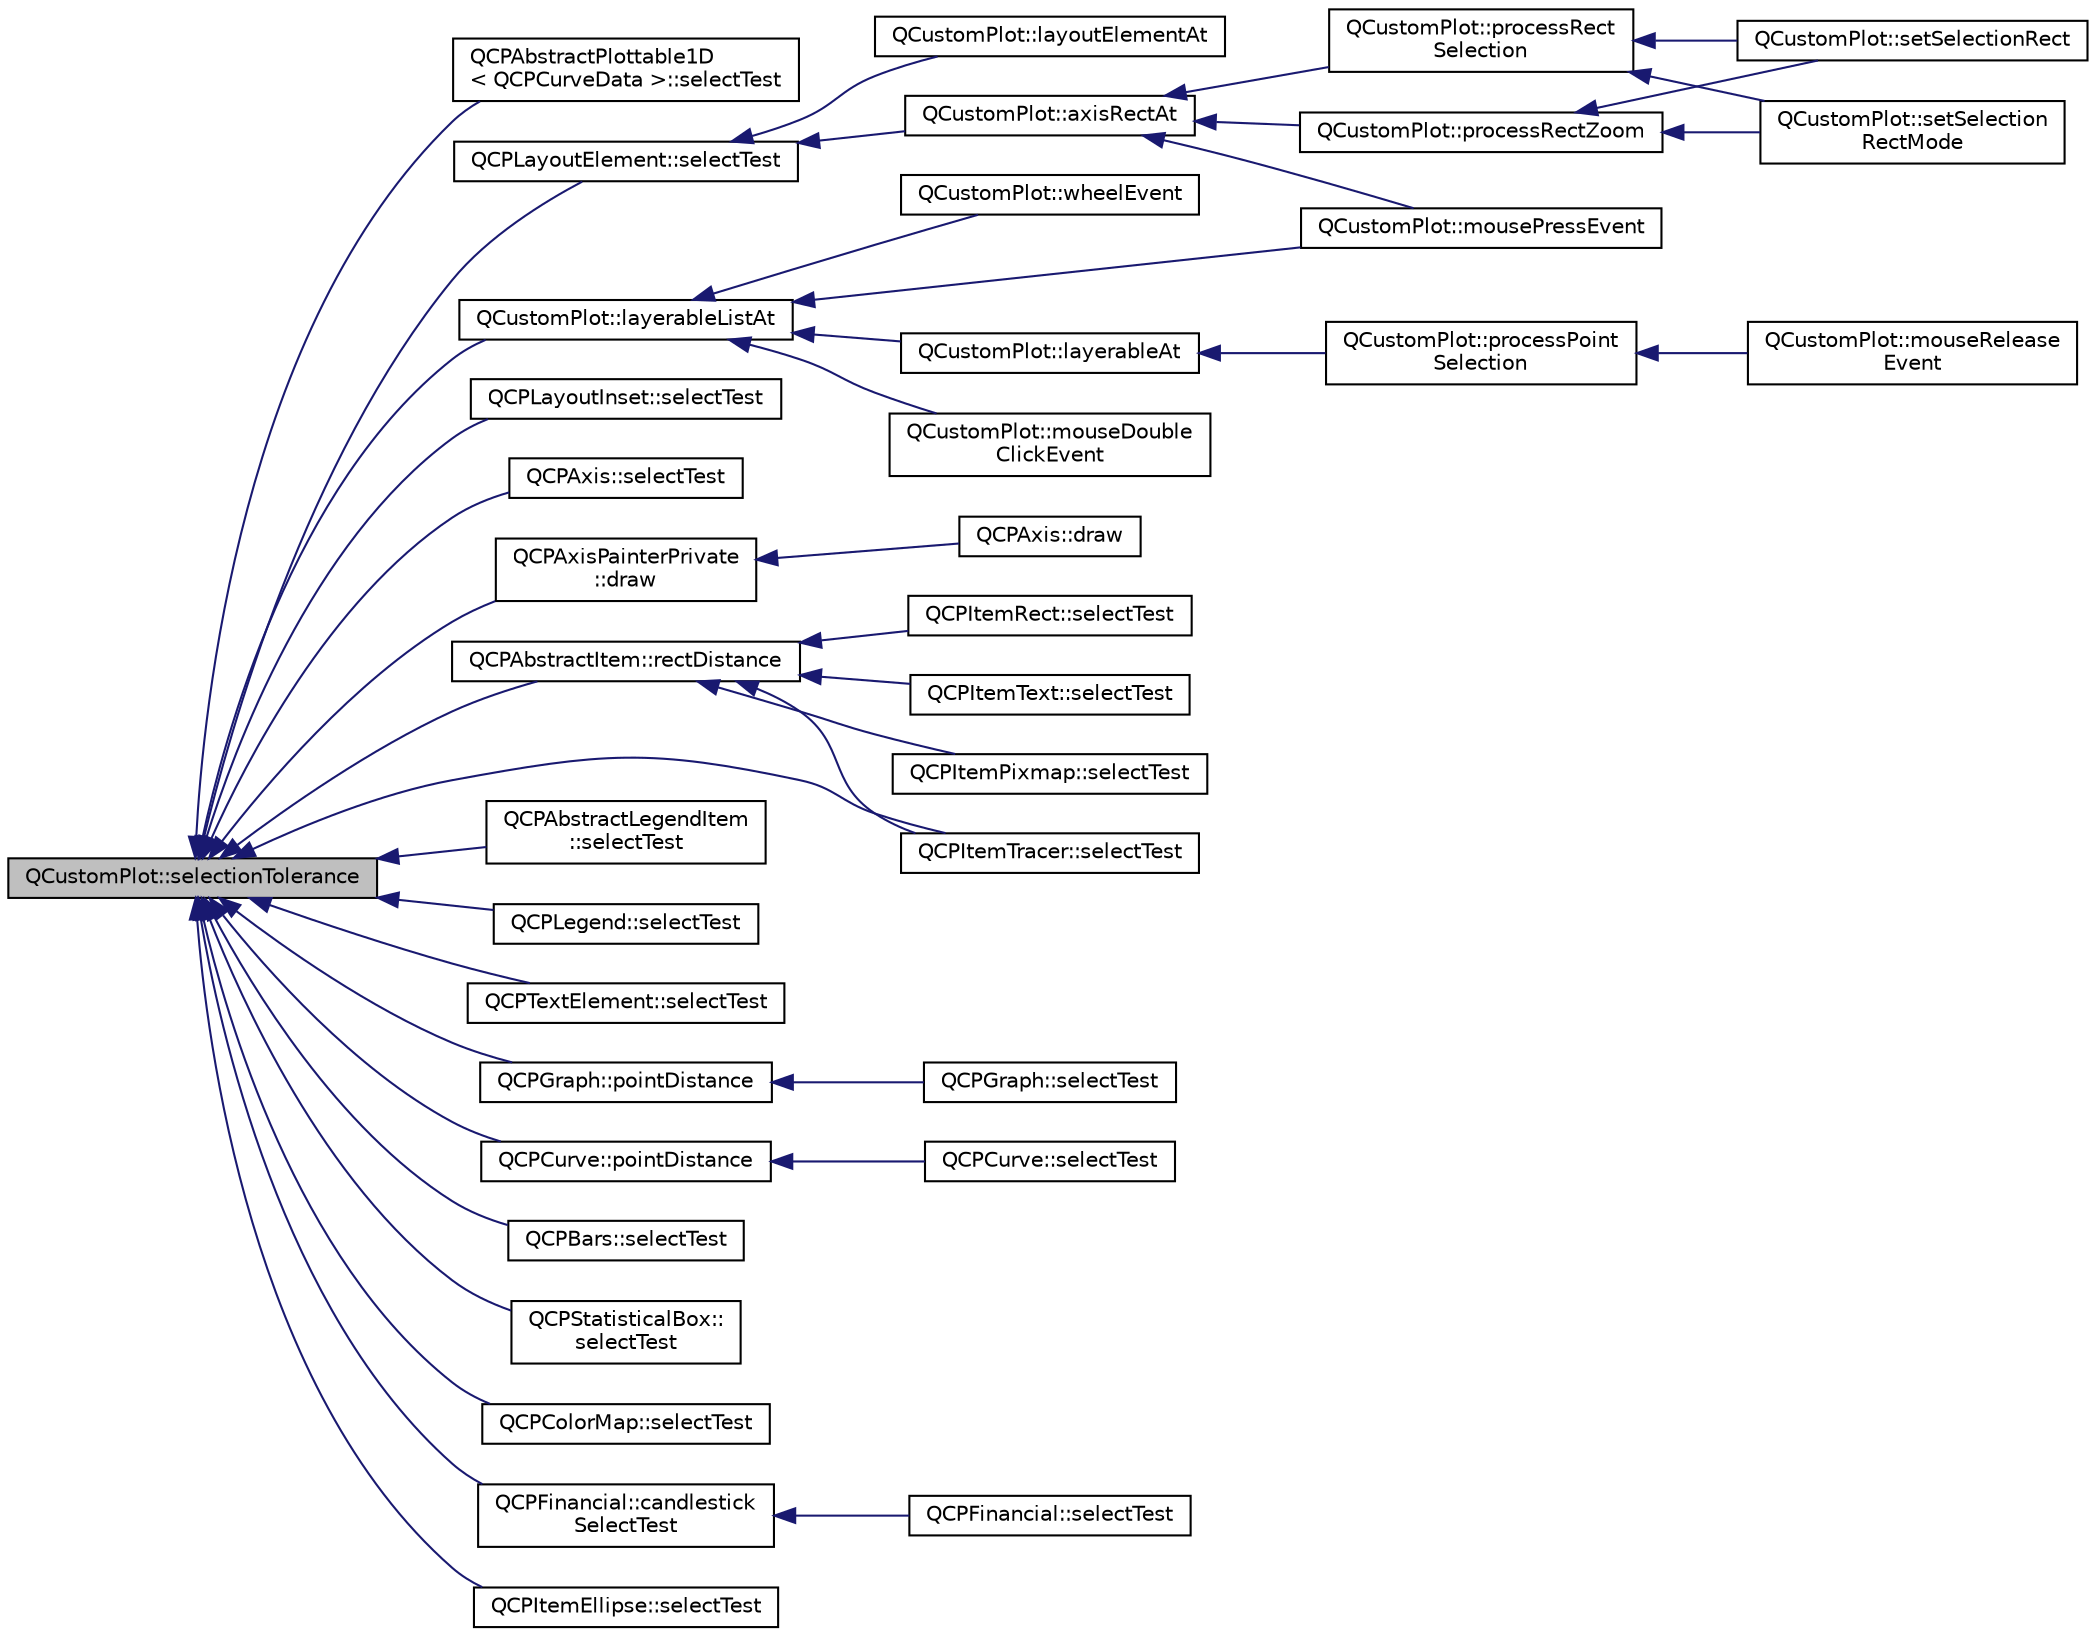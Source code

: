 digraph "QCustomPlot::selectionTolerance"
{
  edge [fontname="Helvetica",fontsize="10",labelfontname="Helvetica",labelfontsize="10"];
  node [fontname="Helvetica",fontsize="10",shape=record];
  rankdir="LR";
  Node1198 [label="QCustomPlot::selectionTolerance",height=0.2,width=0.4,color="black", fillcolor="grey75", style="filled", fontcolor="black"];
  Node1198 -> Node1199 [dir="back",color="midnightblue",fontsize="10",style="solid",fontname="Helvetica"];
  Node1199 [label="QCPAbstractPlottable1D\l\< QCPCurveData \>::selectTest",height=0.2,width=0.4,color="black", fillcolor="white", style="filled",URL="$class_q_c_p_abstract_plottable1_d.html#a4611b43bcb6441b2154eb4f4e0a33db2"];
  Node1198 -> Node1200 [dir="back",color="midnightblue",fontsize="10",style="solid",fontname="Helvetica"];
  Node1200 [label="QCPLayoutElement::selectTest",height=0.2,width=0.4,color="black", fillcolor="white", style="filled",URL="$class_q_c_p_layout_element.html#ae97f483cccedadbf18ea4525ef240ee4"];
  Node1200 -> Node1201 [dir="back",color="midnightblue",fontsize="10",style="solid",fontname="Helvetica"];
  Node1201 [label="QCustomPlot::layoutElementAt",height=0.2,width=0.4,color="black", fillcolor="white", style="filled",URL="$class_q_custom_plot.html#afaa1d304e0287d140fd238e90889ef3c"];
  Node1200 -> Node1202 [dir="back",color="midnightblue",fontsize="10",style="solid",fontname="Helvetica"];
  Node1202 [label="QCustomPlot::axisRectAt",height=0.2,width=0.4,color="black", fillcolor="white", style="filled",URL="$class_q_custom_plot.html#a4a08842fc3e9ba6bed83aa410c5c5ba5"];
  Node1202 -> Node1203 [dir="back",color="midnightblue",fontsize="10",style="solid",fontname="Helvetica"];
  Node1203 [label="QCustomPlot::mousePressEvent",height=0.2,width=0.4,color="black", fillcolor="white", style="filled",URL="$class_q_custom_plot.html#aac0a7296a6031dc667c01c1abd4ecc6b"];
  Node1202 -> Node1204 [dir="back",color="midnightblue",fontsize="10",style="solid",fontname="Helvetica"];
  Node1204 [label="QCustomPlot::processRect\lSelection",height=0.2,width=0.4,color="black", fillcolor="white", style="filled",URL="$class_q_custom_plot.html#ac10849411e1d0e858ea7f29c8ade364c"];
  Node1204 -> Node1205 [dir="back",color="midnightblue",fontsize="10",style="solid",fontname="Helvetica"];
  Node1205 [label="QCustomPlot::setSelection\lRectMode",height=0.2,width=0.4,color="black", fillcolor="white", style="filled",URL="$class_q_custom_plot.html#a810ef958ebe84db661c7288b526c0deb"];
  Node1204 -> Node1206 [dir="back",color="midnightblue",fontsize="10",style="solid",fontname="Helvetica"];
  Node1206 [label="QCustomPlot::setSelectionRect",height=0.2,width=0.4,color="black", fillcolor="white", style="filled",URL="$class_q_custom_plot.html#a0c09f96df15faa4799ad7051bb16cf33"];
  Node1202 -> Node1207 [dir="back",color="midnightblue",fontsize="10",style="solid",fontname="Helvetica"];
  Node1207 [label="QCustomPlot::processRectZoom",height=0.2,width=0.4,color="black", fillcolor="white", style="filled",URL="$class_q_custom_plot.html#a5508a207dcc279f316142f96d984bba3"];
  Node1207 -> Node1205 [dir="back",color="midnightblue",fontsize="10",style="solid",fontname="Helvetica"];
  Node1207 -> Node1206 [dir="back",color="midnightblue",fontsize="10",style="solid",fontname="Helvetica"];
  Node1198 -> Node1208 [dir="back",color="midnightblue",fontsize="10",style="solid",fontname="Helvetica"];
  Node1208 [label="QCPLayoutInset::selectTest",height=0.2,width=0.4,color="black", fillcolor="white", style="filled",URL="$class_q_c_p_layout_inset.html#a2eeef7ea1b8340e7c7c2e2fc229df5ea"];
  Node1198 -> Node1209 [dir="back",color="midnightblue",fontsize="10",style="solid",fontname="Helvetica"];
  Node1209 [label="QCPAxis::selectTest",height=0.2,width=0.4,color="black", fillcolor="white", style="filled",URL="$class_q_c_p_axis.html#a63b7103c57fe9acfbce164334ea837f8"];
  Node1198 -> Node1210 [dir="back",color="midnightblue",fontsize="10",style="solid",fontname="Helvetica"];
  Node1210 [label="QCPAxisPainterPrivate\l::draw",height=0.2,width=0.4,color="black", fillcolor="white", style="filled",URL="$class_q_c_p_axis_painter_private.html#a0207a99bdf9c4f70af20928898ddc2fc"];
  Node1210 -> Node1211 [dir="back",color="midnightblue",fontsize="10",style="solid",fontname="Helvetica"];
  Node1211 [label="QCPAxis::draw",height=0.2,width=0.4,color="black", fillcolor="white", style="filled",URL="$class_q_c_p_axis.html#ac15ebb4225ca5212d8e5fffae481bc9b"];
  Node1198 -> Node1212 [dir="back",color="midnightblue",fontsize="10",style="solid",fontname="Helvetica"];
  Node1212 [label="QCPAbstractItem::rectDistance",height=0.2,width=0.4,color="black", fillcolor="white", style="filled",URL="$class_q_c_p_abstract_item.html#a7dfc2007e36d09b8b5c988a9f06d6a7e"];
  Node1212 -> Node1213 [dir="back",color="midnightblue",fontsize="10",style="solid",fontname="Helvetica"];
  Node1213 [label="QCPItemRect::selectTest",height=0.2,width=0.4,color="black", fillcolor="white", style="filled",URL="$class_q_c_p_item_rect.html#a2e68621b75bae4da6ae0ab2cdd0dd733"];
  Node1212 -> Node1214 [dir="back",color="midnightblue",fontsize="10",style="solid",fontname="Helvetica"];
  Node1214 [label="QCPItemText::selectTest",height=0.2,width=0.4,color="black", fillcolor="white", style="filled",URL="$class_q_c_p_item_text.html#a676aaec10ad3cc4d7d0e4847db04c838"];
  Node1212 -> Node1215 [dir="back",color="midnightblue",fontsize="10",style="solid",fontname="Helvetica"];
  Node1215 [label="QCPItemPixmap::selectTest",height=0.2,width=0.4,color="black", fillcolor="white", style="filled",URL="$class_q_c_p_item_pixmap.html#a65d1ede7bb479b90d40186d083071947"];
  Node1212 -> Node1216 [dir="back",color="midnightblue",fontsize="10",style="solid",fontname="Helvetica"];
  Node1216 [label="QCPItemTracer::selectTest",height=0.2,width=0.4,color="black", fillcolor="white", style="filled",URL="$class_q_c_p_item_tracer.html#a9fd955fea40e977d66f3a9fd5765aec4"];
  Node1198 -> Node1217 [dir="back",color="midnightblue",fontsize="10",style="solid",fontname="Helvetica"];
  Node1217 [label="QCustomPlot::layerableListAt",height=0.2,width=0.4,color="black", fillcolor="white", style="filled",URL="$class_q_custom_plot.html#ac9048589e78e7959d27a2c48c253e159"];
  Node1217 -> Node1218 [dir="back",color="midnightblue",fontsize="10",style="solid",fontname="Helvetica"];
  Node1218 [label="QCustomPlot::mouseDouble\lClickEvent",height=0.2,width=0.4,color="black", fillcolor="white", style="filled",URL="$class_q_custom_plot.html#a344075e6e80ed6d575c79b81694abb8a"];
  Node1217 -> Node1203 [dir="back",color="midnightblue",fontsize="10",style="solid",fontname="Helvetica"];
  Node1217 -> Node1219 [dir="back",color="midnightblue",fontsize="10",style="solid",fontname="Helvetica"];
  Node1219 [label="QCustomPlot::wheelEvent",height=0.2,width=0.4,color="black", fillcolor="white", style="filled",URL="$class_q_custom_plot.html#a7848c9ac8be60bbd8fcea9b53be543c5"];
  Node1217 -> Node1220 [dir="back",color="midnightblue",fontsize="10",style="solid",fontname="Helvetica"];
  Node1220 [label="QCustomPlot::layerableAt",height=0.2,width=0.4,color="black", fillcolor="white", style="filled",URL="$class_q_custom_plot.html#a12536fa6d5deb34ec620acb5134ca82a"];
  Node1220 -> Node1221 [dir="back",color="midnightblue",fontsize="10",style="solid",fontname="Helvetica"];
  Node1221 [label="QCustomPlot::processPoint\lSelection",height=0.2,width=0.4,color="black", fillcolor="white", style="filled",URL="$class_q_custom_plot.html#ac13c10fff6613e3e80e13c787b010838"];
  Node1221 -> Node1222 [dir="back",color="midnightblue",fontsize="10",style="solid",fontname="Helvetica"];
  Node1222 [label="QCustomPlot::mouseRelease\lEvent",height=0.2,width=0.4,color="black", fillcolor="white", style="filled",URL="$class_q_custom_plot.html#adc24846f52199e5a9bc35c387a6ce68d"];
  Node1198 -> Node1223 [dir="back",color="midnightblue",fontsize="10",style="solid",fontname="Helvetica"];
  Node1223 [label="QCPAbstractLegendItem\l::selectTest",height=0.2,width=0.4,color="black", fillcolor="white", style="filled",URL="$class_q_c_p_abstract_legend_item.html#a80ec112a6608fc39dbed56239849b187"];
  Node1198 -> Node1224 [dir="back",color="midnightblue",fontsize="10",style="solid",fontname="Helvetica"];
  Node1224 [label="QCPLegend::selectTest",height=0.2,width=0.4,color="black", fillcolor="white", style="filled",URL="$class_q_c_p_legend.html#aa53507624491908fb3d1a514b1fc674e"];
  Node1198 -> Node1225 [dir="back",color="midnightblue",fontsize="10",style="solid",fontname="Helvetica"];
  Node1225 [label="QCPTextElement::selectTest",height=0.2,width=0.4,color="black", fillcolor="white", style="filled",URL="$class_q_c_p_text_element.html#a1e721bc2994a127ef5a8f0a514a5dbac"];
  Node1198 -> Node1226 [dir="back",color="midnightblue",fontsize="10",style="solid",fontname="Helvetica"];
  Node1226 [label="QCPGraph::pointDistance",height=0.2,width=0.4,color="black", fillcolor="white", style="filled",URL="$class_q_c_p_graph.html#a89acf99c0b52b8eecb2438adf7ec0170"];
  Node1226 -> Node1227 [dir="back",color="midnightblue",fontsize="10",style="solid",fontname="Helvetica"];
  Node1227 [label="QCPGraph::selectTest",height=0.2,width=0.4,color="black", fillcolor="white", style="filled",URL="$class_q_c_p_graph.html#a6d669d04462d272c6aa0e5f85846d673"];
  Node1198 -> Node1228 [dir="back",color="midnightblue",fontsize="10",style="solid",fontname="Helvetica"];
  Node1228 [label="QCPCurve::pointDistance",height=0.2,width=0.4,color="black", fillcolor="white", style="filled",URL="$class_q_c_p_curve.html#aa2c9c9c0e57f11f18a5cb7e47927157c"];
  Node1228 -> Node1229 [dir="back",color="midnightblue",fontsize="10",style="solid",fontname="Helvetica"];
  Node1229 [label="QCPCurve::selectTest",height=0.2,width=0.4,color="black", fillcolor="white", style="filled",URL="$class_q_c_p_curve.html#a0ed9b7e6b4bc72010d6fcd974af46a8b"];
  Node1198 -> Node1230 [dir="back",color="midnightblue",fontsize="10",style="solid",fontname="Helvetica"];
  Node1230 [label="QCPBars::selectTest",height=0.2,width=0.4,color="black", fillcolor="white", style="filled",URL="$class_q_c_p_bars.html#a121f899c27af3186fe93dcd0eb98f49b"];
  Node1198 -> Node1231 [dir="back",color="midnightblue",fontsize="10",style="solid",fontname="Helvetica"];
  Node1231 [label="QCPStatisticalBox::\lselectTest",height=0.2,width=0.4,color="black", fillcolor="white", style="filled",URL="$class_q_c_p_statistical_box.html#a1607fa92f829c631107c20ccb2d70a6d"];
  Node1198 -> Node1232 [dir="back",color="midnightblue",fontsize="10",style="solid",fontname="Helvetica"];
  Node1232 [label="QCPColorMap::selectTest",height=0.2,width=0.4,color="black", fillcolor="white", style="filled",URL="$class_q_c_p_color_map.html#afb4b843596addf58096082827a9e3450"];
  Node1198 -> Node1233 [dir="back",color="midnightblue",fontsize="10",style="solid",fontname="Helvetica"];
  Node1233 [label="QCPFinancial::candlestick\lSelectTest",height=0.2,width=0.4,color="black", fillcolor="white", style="filled",URL="$class_q_c_p_financial.html#a9783e91a33fd08a402b1a3821d43e471"];
  Node1233 -> Node1234 [dir="back",color="midnightblue",fontsize="10",style="solid",fontname="Helvetica"];
  Node1234 [label="QCPFinancial::selectTest",height=0.2,width=0.4,color="black", fillcolor="white", style="filled",URL="$class_q_c_p_financial.html#aac8e91622ac58330fa9ce81cc8fd40ee"];
  Node1198 -> Node1235 [dir="back",color="midnightblue",fontsize="10",style="solid",fontname="Helvetica"];
  Node1235 [label="QCPItemEllipse::selectTest",height=0.2,width=0.4,color="black", fillcolor="white", style="filled",URL="$class_q_c_p_item_ellipse.html#ab6e2b8a29695c606c7731e498297ca29"];
  Node1198 -> Node1216 [dir="back",color="midnightblue",fontsize="10",style="solid",fontname="Helvetica"];
}
